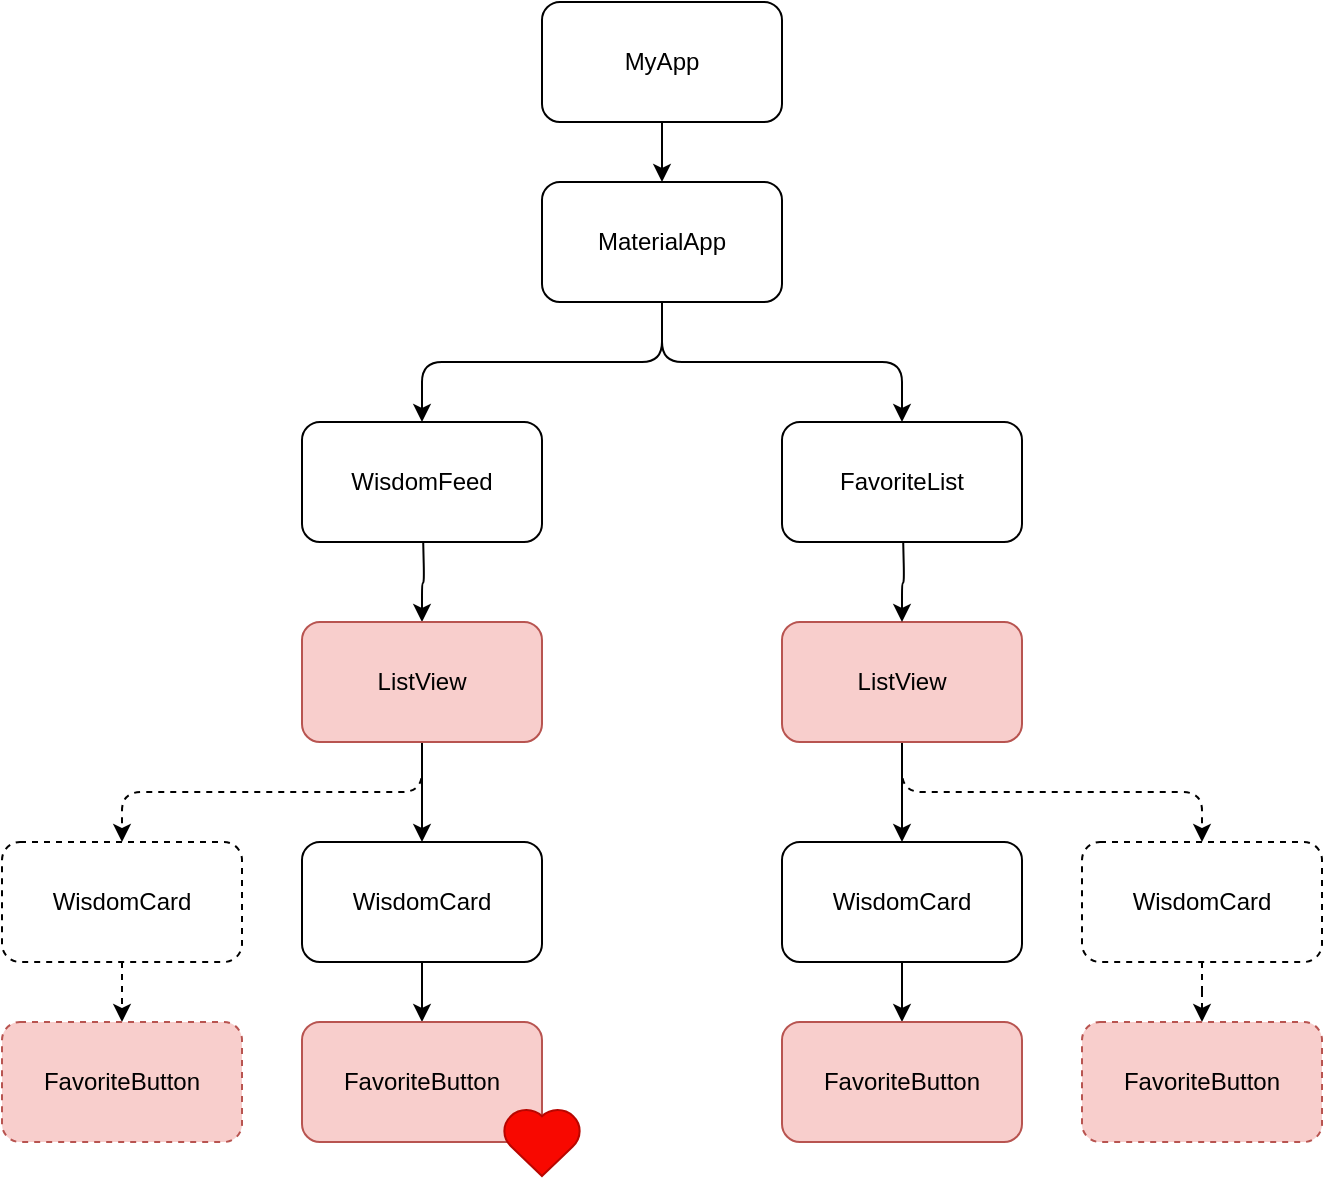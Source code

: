 <mxfile version="12.0.2" type="device" pages="1"><diagram id="z9yldGAGL9I7s9_kAqGx" name="Page-1"><mxGraphModel dx="1117" dy="554" grid="1" gridSize="10" guides="1" tooltips="1" connect="1" arrows="1" fold="1" page="1" pageScale="1" pageWidth="827" pageHeight="1169" math="0" shadow="0"><root><mxCell id="0"/><mxCell id="1" parent="0"/><mxCell id="nasxw4QEqNmTyr8lPHSL-5" style="edgeStyle=orthogonalEdgeStyle;rounded=0;orthogonalLoop=1;jettySize=auto;html=1;exitX=0.5;exitY=1;exitDx=0;exitDy=0;" edge="1" parent="1" source="nasxw4QEqNmTyr8lPHSL-1" target="nasxw4QEqNmTyr8lPHSL-2"><mxGeometry relative="1" as="geometry"/></mxCell><mxCell id="nasxw4QEqNmTyr8lPHSL-1" value="MyApp" style="rounded=1;whiteSpace=wrap;html=1;" vertex="1" parent="1"><mxGeometry x="310" y="140" width="120" height="60" as="geometry"/></mxCell><mxCell id="nasxw4QEqNmTyr8lPHSL-6" style="edgeStyle=orthogonalEdgeStyle;rounded=1;orthogonalLoop=1;jettySize=auto;html=1;exitX=0.5;exitY=1;exitDx=0;exitDy=0;entryX=0.5;entryY=0;entryDx=0;entryDy=0;" edge="1" parent="1" source="nasxw4QEqNmTyr8lPHSL-2" target="nasxw4QEqNmTyr8lPHSL-3"><mxGeometry relative="1" as="geometry"/></mxCell><mxCell id="nasxw4QEqNmTyr8lPHSL-7" style="edgeStyle=orthogonalEdgeStyle;rounded=1;orthogonalLoop=1;jettySize=auto;html=1;exitX=0.5;exitY=1;exitDx=0;exitDy=0;" edge="1" parent="1" source="nasxw4QEqNmTyr8lPHSL-2" target="nasxw4QEqNmTyr8lPHSL-4"><mxGeometry relative="1" as="geometry"/></mxCell><mxCell id="nasxw4QEqNmTyr8lPHSL-2" value="MaterialApp" style="rounded=1;whiteSpace=wrap;html=1;" vertex="1" parent="1"><mxGeometry x="310" y="230" width="120" height="60" as="geometry"/></mxCell><mxCell id="nasxw4QEqNmTyr8lPHSL-3" value="WisdomFeed" style="rounded=1;whiteSpace=wrap;html=1;" vertex="1" parent="1"><mxGeometry x="190" y="350" width="120" height="60" as="geometry"/></mxCell><mxCell id="nasxw4QEqNmTyr8lPHSL-4" value="FavoriteList" style="rounded=1;whiteSpace=wrap;html=1;" vertex="1" parent="1"><mxGeometry x="430" y="350" width="120" height="60" as="geometry"/></mxCell><mxCell id="nasxw4QEqNmTyr8lPHSL-22" style="edgeStyle=orthogonalEdgeStyle;rounded=1;orthogonalLoop=1;jettySize=auto;html=1;exitX=0.5;exitY=1;exitDx=0;exitDy=0;entryX=0.5;entryY=0;entryDx=0;entryDy=0;" edge="1" parent="1" source="nasxw4QEqNmTyr8lPHSL-8" target="nasxw4QEqNmTyr8lPHSL-17"><mxGeometry relative="1" as="geometry"/></mxCell><mxCell id="nasxw4QEqNmTyr8lPHSL-33" style="edgeStyle=orthogonalEdgeStyle;rounded=1;orthogonalLoop=1;jettySize=auto;html=1;exitX=0.5;exitY=1;exitDx=0;exitDy=0;dashed=1;" edge="1" parent="1" source="nasxw4QEqNmTyr8lPHSL-8" target="nasxw4QEqNmTyr8lPHSL-27"><mxGeometry relative="1" as="geometry"/></mxCell><mxCell id="nasxw4QEqNmTyr8lPHSL-8" value="ListView" style="rounded=1;whiteSpace=wrap;html=1;fillColor=#f8cecc;strokeColor=#b85450;" vertex="1" parent="1"><mxGeometry x="430" y="450" width="120" height="60" as="geometry"/></mxCell><mxCell id="nasxw4QEqNmTyr8lPHSL-15" style="edgeStyle=orthogonalEdgeStyle;rounded=1;orthogonalLoop=1;jettySize=auto;html=1;exitX=0.5;exitY=1;exitDx=0;exitDy=0;" edge="1" parent="1" target="nasxw4QEqNmTyr8lPHSL-8"><mxGeometry relative="1" as="geometry"><mxPoint x="490.588" y="409.529" as="sourcePoint"/></mxGeometry></mxCell><mxCell id="nasxw4QEqNmTyr8lPHSL-13" style="edgeStyle=orthogonalEdgeStyle;rounded=1;orthogonalLoop=1;jettySize=auto;html=1;exitX=0.5;exitY=1;exitDx=0;exitDy=0;entryX=0.5;entryY=0;entryDx=0;entryDy=0;" edge="1" parent="1" target="nasxw4QEqNmTyr8lPHSL-11"><mxGeometry relative="1" as="geometry"><mxPoint x="250.588" y="409.529" as="sourcePoint"/></mxGeometry></mxCell><mxCell id="nasxw4QEqNmTyr8lPHSL-20" style="edgeStyle=orthogonalEdgeStyle;rounded=1;orthogonalLoop=1;jettySize=auto;html=1;exitX=0.5;exitY=1;exitDx=0;exitDy=0;entryX=0.5;entryY=0;entryDx=0;entryDy=0;" edge="1" parent="1" source="nasxw4QEqNmTyr8lPHSL-11" target="nasxw4QEqNmTyr8lPHSL-16"><mxGeometry relative="1" as="geometry"/></mxCell><mxCell id="nasxw4QEqNmTyr8lPHSL-31" style="edgeStyle=orthogonalEdgeStyle;rounded=1;orthogonalLoop=1;jettySize=auto;html=1;exitX=0.5;exitY=1;exitDx=0;exitDy=0;dashed=1;" edge="1" parent="1" source="nasxw4QEqNmTyr8lPHSL-11" target="nasxw4QEqNmTyr8lPHSL-25"><mxGeometry relative="1" as="geometry"/></mxCell><mxCell id="nasxw4QEqNmTyr8lPHSL-11" value="ListView" style="rounded=1;whiteSpace=wrap;html=1;fillColor=#f8cecc;strokeColor=#b85450;" vertex="1" parent="1"><mxGeometry x="190" y="450" width="120" height="60" as="geometry"/></mxCell><mxCell id="nasxw4QEqNmTyr8lPHSL-21" style="edgeStyle=orthogonalEdgeStyle;rounded=1;orthogonalLoop=1;jettySize=auto;html=1;exitX=0.5;exitY=1;exitDx=0;exitDy=0;" edge="1" parent="1" source="nasxw4QEqNmTyr8lPHSL-16" target="nasxw4QEqNmTyr8lPHSL-18"><mxGeometry relative="1" as="geometry"/></mxCell><mxCell id="nasxw4QEqNmTyr8lPHSL-16" value="WisdomCard" style="rounded=1;whiteSpace=wrap;html=1;" vertex="1" parent="1"><mxGeometry x="190" y="560" width="120" height="60" as="geometry"/></mxCell><mxCell id="nasxw4QEqNmTyr8lPHSL-23" style="edgeStyle=orthogonalEdgeStyle;rounded=1;orthogonalLoop=1;jettySize=auto;html=1;exitX=0.5;exitY=1;exitDx=0;exitDy=0;" edge="1" parent="1" source="nasxw4QEqNmTyr8lPHSL-17" target="nasxw4QEqNmTyr8lPHSL-19"><mxGeometry relative="1" as="geometry"/></mxCell><mxCell id="nasxw4QEqNmTyr8lPHSL-17" value="WisdomCard" style="rounded=1;whiteSpace=wrap;html=1;" vertex="1" parent="1"><mxGeometry x="430" y="560" width="120" height="60" as="geometry"/></mxCell><mxCell id="nasxw4QEqNmTyr8lPHSL-18" value="FavoriteButton" style="rounded=1;whiteSpace=wrap;html=1;fillColor=#f8cecc;strokeColor=#b85450;" vertex="1" parent="1"><mxGeometry x="190" y="650" width="120" height="60" as="geometry"/></mxCell><mxCell id="nasxw4QEqNmTyr8lPHSL-19" value="FavoriteButton" style="rounded=1;whiteSpace=wrap;html=1;fillColor=#f8cecc;strokeColor=#b85450;" vertex="1" parent="1"><mxGeometry x="430" y="650" width="120" height="60" as="geometry"/></mxCell><mxCell id="nasxw4QEqNmTyr8lPHSL-32" style="edgeStyle=orthogonalEdgeStyle;rounded=1;orthogonalLoop=1;jettySize=auto;html=1;exitX=0.5;exitY=1;exitDx=0;exitDy=0;entryX=0.5;entryY=0;entryDx=0;entryDy=0;dashed=1;" edge="1" parent="1" source="nasxw4QEqNmTyr8lPHSL-25" target="nasxw4QEqNmTyr8lPHSL-26"><mxGeometry relative="1" as="geometry"/></mxCell><mxCell id="nasxw4QEqNmTyr8lPHSL-25" value="WisdomCard" style="rounded=1;whiteSpace=wrap;html=1;dashed=1;" vertex="1" parent="1"><mxGeometry x="40" y="560" width="120" height="60" as="geometry"/></mxCell><mxCell id="nasxw4QEqNmTyr8lPHSL-26" value="FavoriteButton" style="rounded=1;whiteSpace=wrap;html=1;dashed=1;fillColor=#f8cecc;strokeColor=#b85450;" vertex="1" parent="1"><mxGeometry x="40" y="650" width="120" height="60" as="geometry"/></mxCell><mxCell id="nasxw4QEqNmTyr8lPHSL-34" style="edgeStyle=orthogonalEdgeStyle;rounded=1;orthogonalLoop=1;jettySize=auto;html=1;exitX=0.5;exitY=1;exitDx=0;exitDy=0;dashed=1;" edge="1" parent="1" source="nasxw4QEqNmTyr8lPHSL-27" target="nasxw4QEqNmTyr8lPHSL-28"><mxGeometry relative="1" as="geometry"/></mxCell><mxCell id="nasxw4QEqNmTyr8lPHSL-27" value="WisdomCard" style="rounded=1;whiteSpace=wrap;html=1;dashed=1;" vertex="1" parent="1"><mxGeometry x="580" y="560" width="120" height="60" as="geometry"/></mxCell><mxCell id="nasxw4QEqNmTyr8lPHSL-28" value="FavoriteButton" style="rounded=1;whiteSpace=wrap;html=1;dashed=1;fillColor=#f8cecc;strokeColor=#b85450;" vertex="1" parent="1"><mxGeometry x="580" y="650" width="120" height="60" as="geometry"/></mxCell><mxCell id="nasxw4QEqNmTyr8lPHSL-39" value="" style="shape=mxgraph.signs.healthcare.heart_1;html=1;fillColor=#F80800;strokeColor=#B80600;verticalLabelPosition=bottom;verticalAlign=top;align=center;gradientColor=none;" vertex="1" parent="1"><mxGeometry x="290" y="693" width="40" height="34" as="geometry"/></mxCell></root></mxGraphModel></diagram></mxfile>